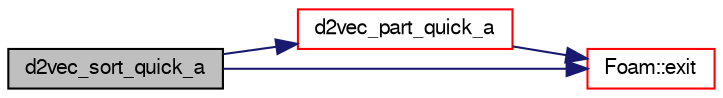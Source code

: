 digraph "d2vec_sort_quick_a"
{
  bgcolor="transparent";
  edge [fontname="FreeSans",fontsize="10",labelfontname="FreeSans",labelfontsize="10"];
  node [fontname="FreeSans",fontsize="10",shape=record];
  rankdir="LR";
  Node129 [label="d2vec_sort_quick_a",height=0.2,width=0.4,color="black", fillcolor="grey75", style="filled", fontcolor="black"];
  Node129 -> Node130 [color="midnightblue",fontsize="10",style="solid",fontname="FreeSans"];
  Node130 [label="d2vec_part_quick_a",height=0.2,width=0.4,color="red",URL="$a08246.html#ab320a506ca04dc89d5e49db3a745bb8b"];
  Node130 -> Node135 [color="midnightblue",fontsize="10",style="solid",fontname="FreeSans"];
  Node135 [label="Foam::exit",height=0.2,width=0.4,color="red",URL="$a21124.html#a06ca7250d8e89caf05243ec094843642"];
  Node129 -> Node135 [color="midnightblue",fontsize="10",style="solid",fontname="FreeSans"];
}
